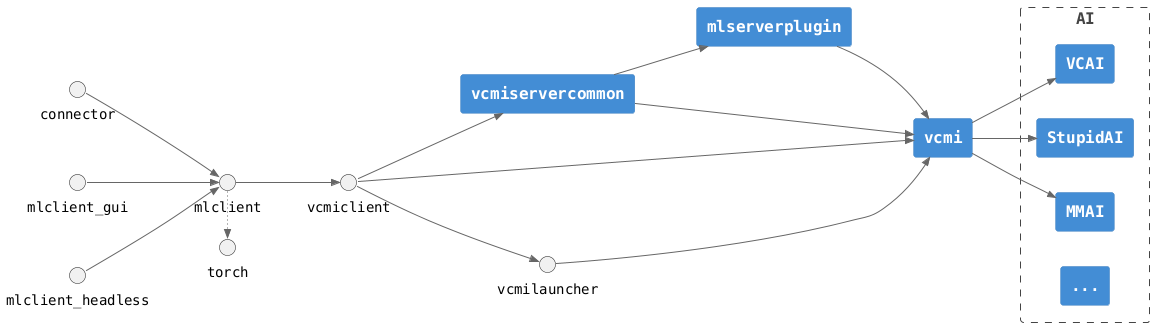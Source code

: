 @startuml "python-to-cpp2"

!include <C4/C4_Container>
!include <tupadr3/devicons2/cplusplus>
!include <tupadr3/devicons2/python>

skinparam DefaultFontName monospaced
<style>
note {  MaximumWidth 500 }
</style>

' Used in place of " " where line wrapping is undesired
!$nbsp = "<U+00A0>"

HIDE_STEREOTYPE()
LAYOUT_LEFT_RIGHT()

AddRelTag("async", $textColor="#1400c9", $lineColor="#1400c9", $lineThickness="1", $lineStyle="dashed")
AddRelTag("dashed", $lineStyle="dashed")
AddRelTag("dotted", $lineStyle="dotted")

' AddElementTag("example", ?bgColor, ?fontColor, ?borderColor, ?shadowing, ?shape, ?sprite, ?techn, ?legendText, ?legendSprite, ?borderStyle, ?borderThickness): Introduces a new element tag. The styles of the tagged elements are updated and the tag is displayed in the calculated legend.
AddElementTag("executable", $bgColor="Salmon", $borderColor="Salmon")


''''''''''''''''''''''''''''''''''''''''''''''''''''''''''''''''''''''''''''''''
''''''''''''''''''''''''''''''''''''''''''''''''''''''''''''''''''''''''''''''''
''' FUNCTIONS
''''''''''''''''''''''''''''''''''''''''''''''''''''''''''''''''''''''''''''''''
''''''''''''''''''''''''''''''''''''''''''''''''''''''''''''''''''''''''''''''''

' Replace $search with $repl within $txt
!function $replace($txt, $search, $repl)
  !$replaced = ""
  !while %strpos($txt, $search) >= 0
    !$position = %strpos($txt, $search)
    !$replaced = $replaced + %substr($txt, 0, $position) + $repl
    !$txt = %substr($txt, $position + %strlen($search))
  !endwhile
  !return $replaced + $txt
!endfunction

' Allows to define a string in multiple lines, replacing "\n"
' with actual newlines (note: all literal newlines must be escaped)
!function $str($txt)
  !return $replace($txt, "\n", %newline())
!endfunction

''''''''''''''''''''''''''''''''''''''''''''''''''''''''''''''''''''''''''''''''
''''''''''''''''''''''''''''''''''''''''''''''''''''''''''''''''''''''''''''''''
''' CLASSES
''''''''''''''''''''''''''''''''''''''''''''''''''''''''''''''''''''''''''''''''
''''''''''''''''''''''''''''''''''''''''''''''''''''''''''''''''''''''''''''''''

Container(vcmiservercommon, "vcmiservercommon")
Container(mlserverplugin, "mlserverplugin")
Container(vcmi, "vcmi")

Boundary(AI, "AI") {
  Container(VCAI, "VCAI")
  Container(StupidAI, "StupidAI")
  Container(MMAI, "MMAI")
  Container(AI_misc, "...")
}

Rel(connector, mlclient, "")
Rel(mlclient_gui, mlclient, "")
Rel(mlclient_headless, mlclient, "")
Rel(mlclient, vcmiclient, "")
Rel_R(mlclient, torch, "", $tags="dotted")
Rel(vcmiclient, vcmilauncher, "")
Rel(vcmiclient, vcmiservercommon, "")
Rel(vcmiclient, vcmi, "")
Rel(vcmilauncher, vcmi, "")
Rel(vcmiservercommon, vcmi, "")
Rel(vcmiservercommon, mlserverplugin, "")
Rel(mlserverplugin, vcmi, "")
Rel(vcmi, VCAI, "")
Rel(vcmi, StupidAI, "")
Rel(vcmi, MMAI, "")

' GymEnv <-> PyConnector : Function calls
' Rel(RL, GymEnv, "")
' Rel(GymEnv, PyConnector, "", "python interface")
' BiRel(PyConnector, CppConnector, "Asynchronous communication", "python c++ bindings", $tags="async")
' Rel(VCMI, CppConnector, "", "c++ interface")

' Lay_Distance(CppConnector, VCMI, 1)

@enduml
